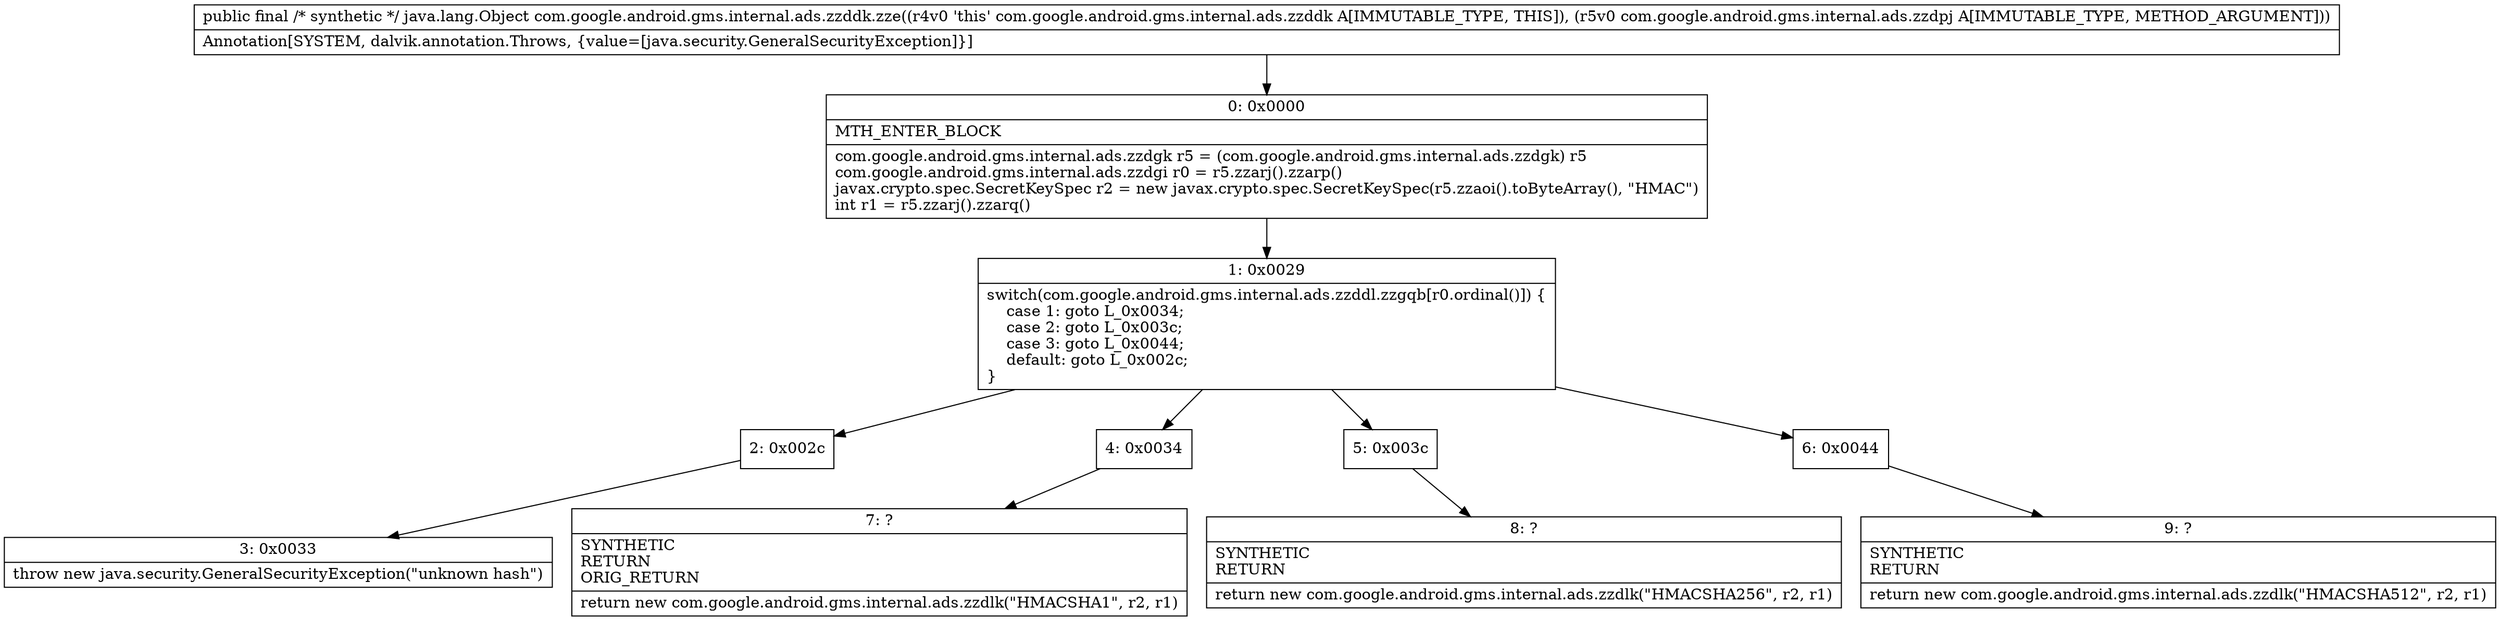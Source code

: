 digraph "CFG forcom.google.android.gms.internal.ads.zzddk.zze(Lcom\/google\/android\/gms\/internal\/ads\/zzdpj;)Ljava\/lang\/Object;" {
Node_0 [shape=record,label="{0\:\ 0x0000|MTH_ENTER_BLOCK\l|com.google.android.gms.internal.ads.zzdgk r5 = (com.google.android.gms.internal.ads.zzdgk) r5\lcom.google.android.gms.internal.ads.zzdgi r0 = r5.zzarj().zzarp()\ljavax.crypto.spec.SecretKeySpec r2 = new javax.crypto.spec.SecretKeySpec(r5.zzaoi().toByteArray(), \"HMAC\")\lint r1 = r5.zzarj().zzarq()\l}"];
Node_1 [shape=record,label="{1\:\ 0x0029|switch(com.google.android.gms.internal.ads.zzddl.zzgqb[r0.ordinal()]) \{\l    case 1: goto L_0x0034;\l    case 2: goto L_0x003c;\l    case 3: goto L_0x0044;\l    default: goto L_0x002c;\l\}\l}"];
Node_2 [shape=record,label="{2\:\ 0x002c}"];
Node_3 [shape=record,label="{3\:\ 0x0033|throw new java.security.GeneralSecurityException(\"unknown hash\")\l}"];
Node_4 [shape=record,label="{4\:\ 0x0034}"];
Node_5 [shape=record,label="{5\:\ 0x003c}"];
Node_6 [shape=record,label="{6\:\ 0x0044}"];
Node_7 [shape=record,label="{7\:\ ?|SYNTHETIC\lRETURN\lORIG_RETURN\l|return new com.google.android.gms.internal.ads.zzdlk(\"HMACSHA1\", r2, r1)\l}"];
Node_8 [shape=record,label="{8\:\ ?|SYNTHETIC\lRETURN\l|return new com.google.android.gms.internal.ads.zzdlk(\"HMACSHA256\", r2, r1)\l}"];
Node_9 [shape=record,label="{9\:\ ?|SYNTHETIC\lRETURN\l|return new com.google.android.gms.internal.ads.zzdlk(\"HMACSHA512\", r2, r1)\l}"];
MethodNode[shape=record,label="{public final \/* synthetic *\/ java.lang.Object com.google.android.gms.internal.ads.zzddk.zze((r4v0 'this' com.google.android.gms.internal.ads.zzddk A[IMMUTABLE_TYPE, THIS]), (r5v0 com.google.android.gms.internal.ads.zzdpj A[IMMUTABLE_TYPE, METHOD_ARGUMENT]))  | Annotation[SYSTEM, dalvik.annotation.Throws, \{value=[java.security.GeneralSecurityException]\}]\l}"];
MethodNode -> Node_0;
Node_0 -> Node_1;
Node_1 -> Node_2;
Node_1 -> Node_4;
Node_1 -> Node_5;
Node_1 -> Node_6;
Node_2 -> Node_3;
Node_4 -> Node_7;
Node_5 -> Node_8;
Node_6 -> Node_9;
}

